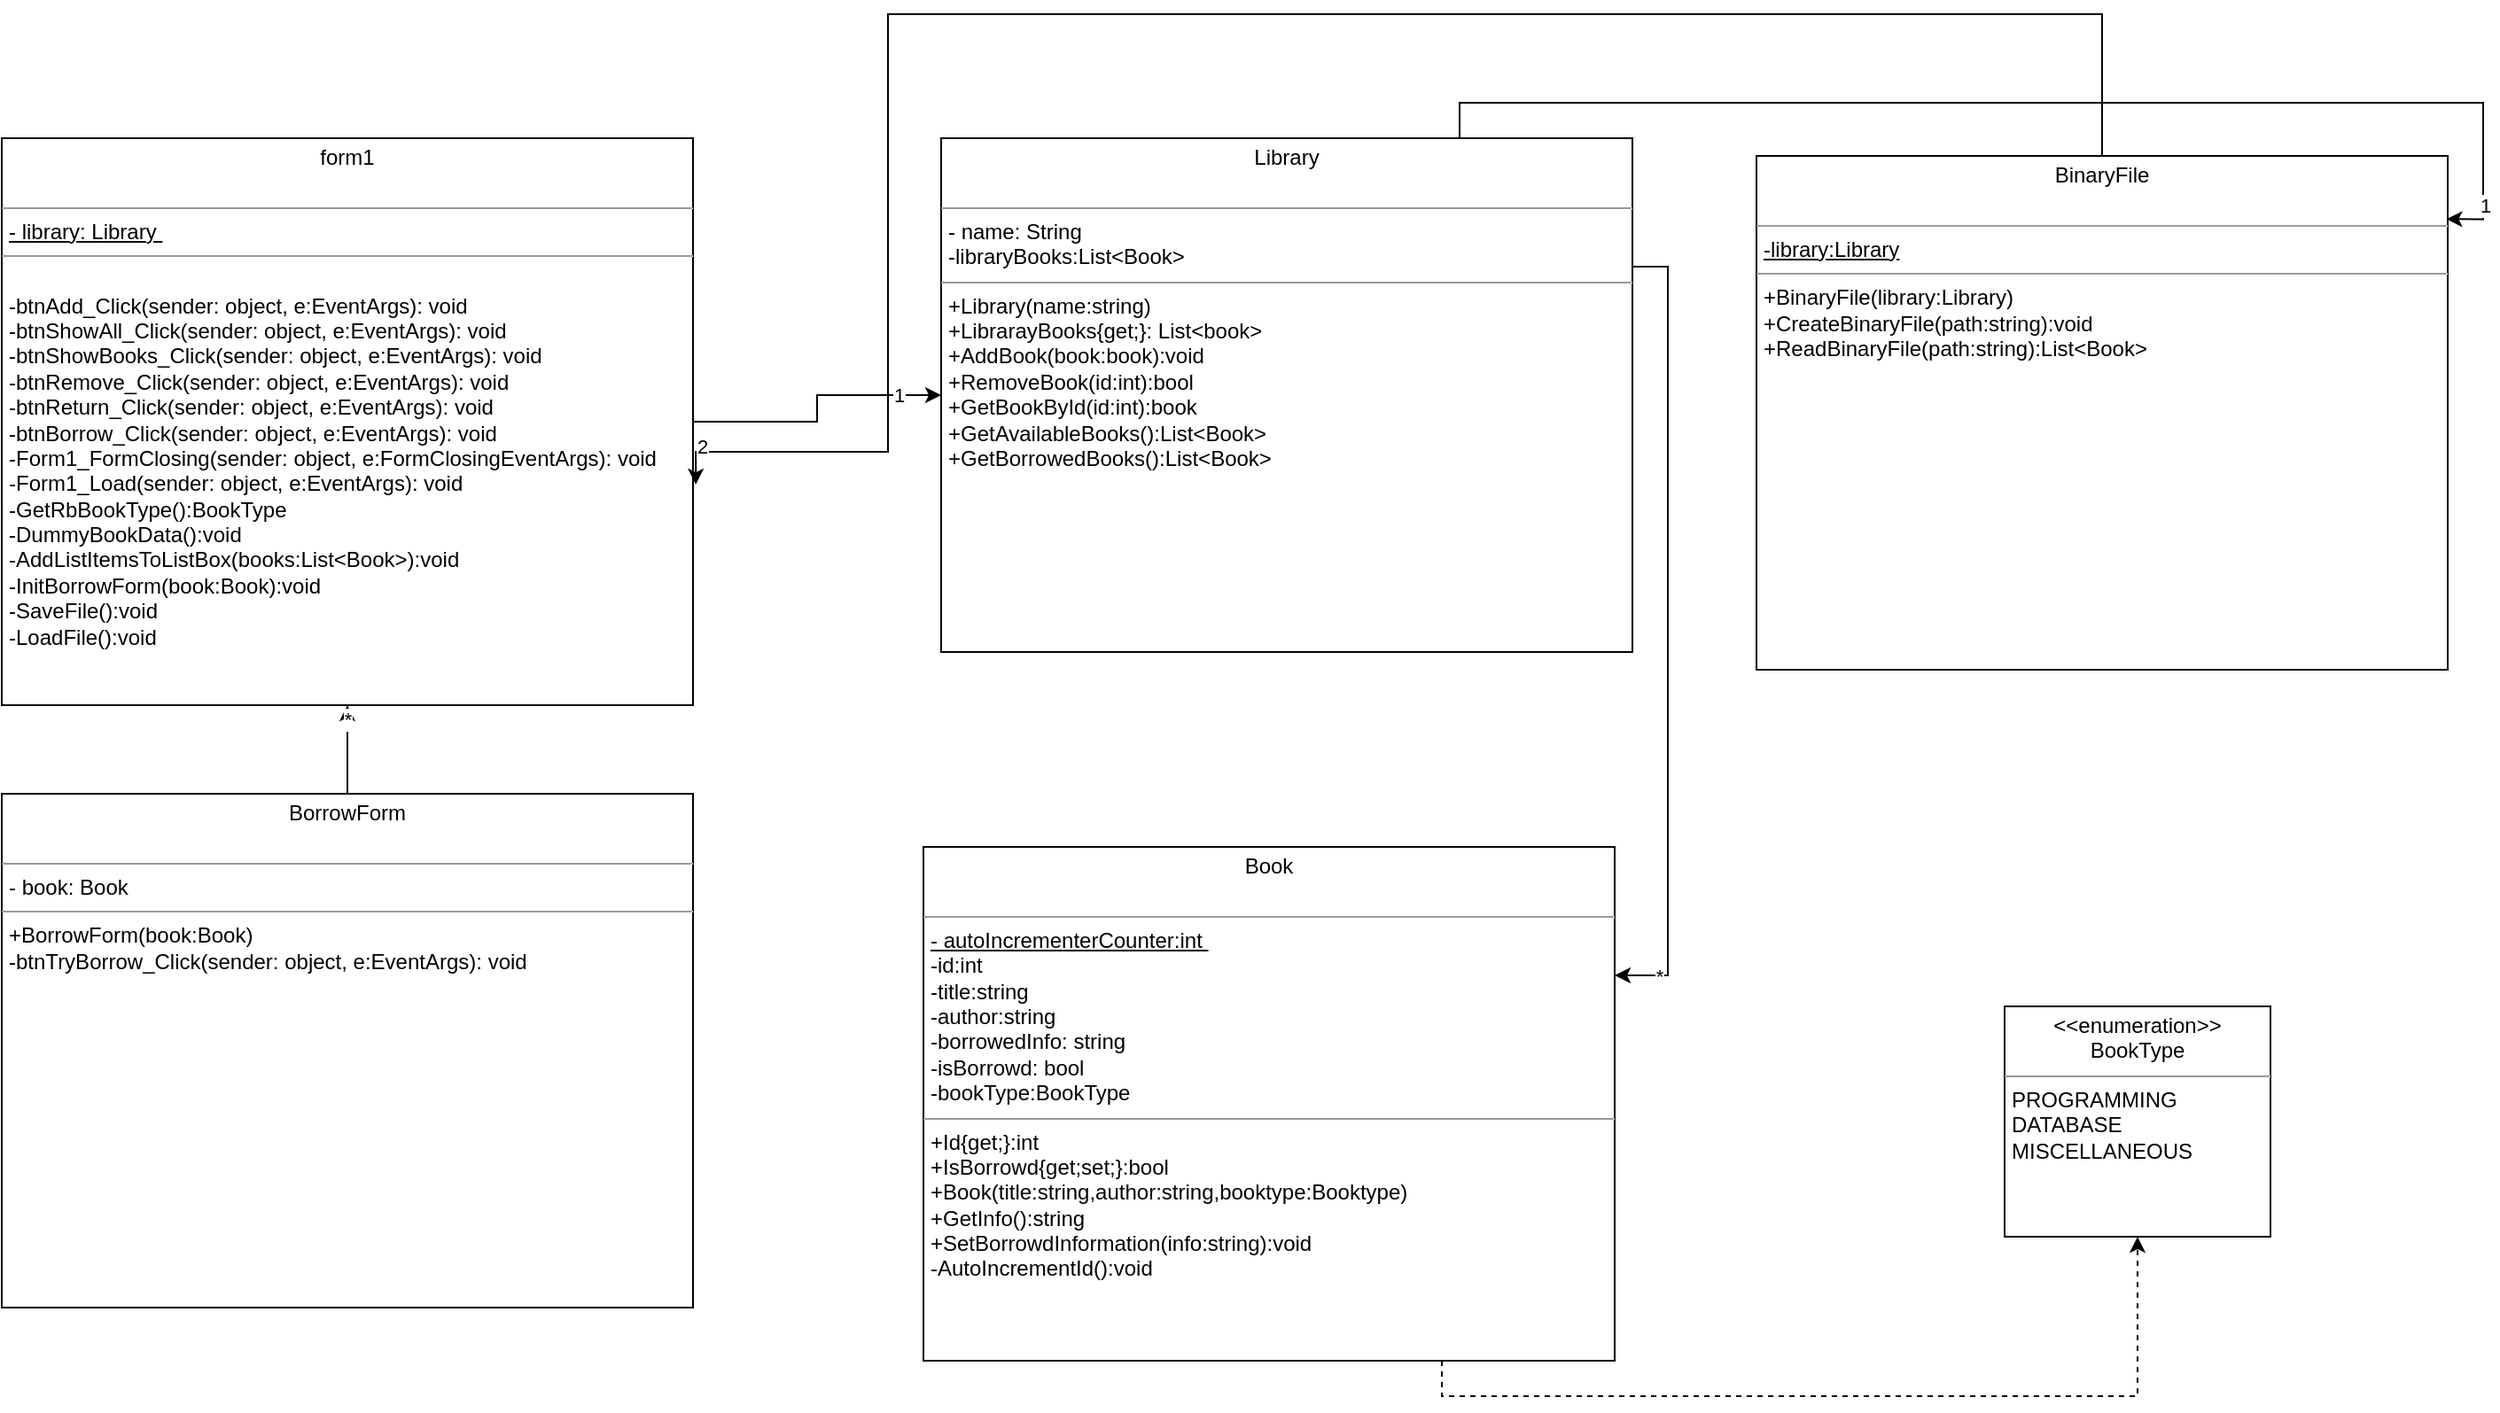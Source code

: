 <mxfile version="20.3.2" type="device"><diagram id="wu6AxWMRJwJKcv4uW_oQ" name="Page-1"><mxGraphModel dx="865" dy="456" grid="1" gridSize="10" guides="1" tooltips="1" connect="1" arrows="1" fold="1" page="1" pageScale="1" pageWidth="850" pageHeight="1100" math="0" shadow="0"><root><mxCell id="0"/><mxCell id="1" parent="0"/><mxCell id="_vSxvXL-i7Stodrz4HDL-15" style="edgeStyle=orthogonalEdgeStyle;rounded=0;orthogonalLoop=1;jettySize=auto;html=1;entryX=0;entryY=0.5;entryDx=0;entryDy=0;" parent="1" source="_vSxvXL-i7Stodrz4HDL-1" target="_vSxvXL-i7Stodrz4HDL-2" edge="1"><mxGeometry relative="1" as="geometry"/></mxCell><mxCell id="_vSxvXL-i7Stodrz4HDL-16" value="1" style="edgeLabel;html=1;align=center;verticalAlign=middle;resizable=0;points=[];" parent="_vSxvXL-i7Stodrz4HDL-15" vertex="1" connectable="0"><mxGeometry x="0.675" relative="1" as="geometry"><mxPoint x="1" as="offset"/></mxGeometry></mxCell><mxCell id="_vSxvXL-i7Stodrz4HDL-1" value="&lt;p style=&quot;margin:0px;margin-top:4px;text-align:center;&quot;&gt;form1&lt;br&gt;&lt;br&gt;&lt;/p&gt;&lt;hr size=&quot;1&quot;&gt;&lt;p style=&quot;margin:0px;margin-left:4px;&quot;&gt;&lt;u&gt;- library: Library&amp;nbsp;&lt;/u&gt;&lt;br&gt;&lt;/p&gt;&lt;hr size=&quot;1&quot;&gt;&lt;p style=&quot;margin:0px;margin-left:4px;&quot;&gt;&lt;br&gt;&lt;/p&gt;&lt;p style=&quot;margin:0px;margin-left:4px;&quot;&gt;-btnAdd_Click(sender: object, e:EventArgs): void&lt;/p&gt;&lt;p style=&quot;margin:0px;margin-left:4px;&quot;&gt;-btnShowAll_Click(sender: object, e:EventArgs): void&lt;br&gt;&lt;/p&gt;&lt;p style=&quot;margin:0px;margin-left:4px;&quot;&gt;-btnShowBooks_Click(sender: object, e:EventArgs): void&lt;br&gt;&lt;/p&gt;&lt;p style=&quot;margin:0px;margin-left:4px;&quot;&gt;-btnRemove_Click(sender: object, e:EventArgs): void&lt;/p&gt;&lt;p style=&quot;margin:0px;margin-left:4px;&quot;&gt;-btnReturn_Click(sender: object, e:EventArgs): void&lt;/p&gt;&lt;p style=&quot;margin:0px;margin-left:4px;&quot;&gt;-btnBorrow_Click(sender: object, e:EventArgs): void&lt;/p&gt;&lt;p style=&quot;margin:0px;margin-left:4px;&quot;&gt;-Form1_FormClosing(sender: object, e:FormClosingEventArgs): void&lt;/p&gt;&lt;p style=&quot;margin: 0px 0px 0px 4px;&quot;&gt;-Form1_Load(sender: object, e:EventArgs): void&lt;/p&gt;&lt;p style=&quot;margin: 0px 0px 0px 4px;&quot;&gt;-GetRbBookType():BookType&lt;/p&gt;&lt;p style=&quot;margin: 0px 0px 0px 4px;&quot;&gt;-DummyBookData():void&lt;/p&gt;&lt;p style=&quot;margin: 0px 0px 0px 4px;&quot;&gt;-AddListItemsToListBox(books:List&amp;lt;Book&amp;gt;):void&lt;/p&gt;&lt;p style=&quot;margin: 0px 0px 0px 4px;&quot;&gt;-InitBorrowForm(book:Book):void&lt;/p&gt;&lt;p style=&quot;margin: 0px 0px 0px 4px;&quot;&gt;-SaveFile():void&lt;/p&gt;&lt;p style=&quot;margin: 0px 0px 0px 4px;&quot;&gt;-LoadFile():void&lt;/p&gt;&lt;p style=&quot;margin: 0px 0px 0px 4px;&quot;&gt;&lt;br&gt;&lt;/p&gt;&lt;div&gt;&lt;br&gt;&lt;/div&gt;&lt;div&gt;&lt;br&gt;&lt;/div&gt;&lt;p style=&quot;margin:0px;margin-left:4px;&quot;&gt;&lt;br&gt;&lt;/p&gt;" style="verticalAlign=top;align=left;overflow=fill;fontSize=12;fontFamily=Helvetica;html=1;" parent="1" vertex="1"><mxGeometry x="110" y="120" width="390" height="320" as="geometry"/></mxCell><mxCell id="_vSxvXL-i7Stodrz4HDL-7" style="edgeStyle=orthogonalEdgeStyle;rounded=0;orthogonalLoop=1;jettySize=auto;html=1;exitX=1;exitY=0.25;exitDx=0;exitDy=0;entryX=1;entryY=0.25;entryDx=0;entryDy=0;" parent="1" source="_vSxvXL-i7Stodrz4HDL-2" target="_vSxvXL-i7Stodrz4HDL-3" edge="1"><mxGeometry relative="1" as="geometry"/></mxCell><mxCell id="_vSxvXL-i7Stodrz4HDL-9" value="*" style="edgeLabel;html=1;align=center;verticalAlign=middle;resizable=0;points=[];" parent="_vSxvXL-i7Stodrz4HDL-7" vertex="1" connectable="0"><mxGeometry x="0.89" relative="1" as="geometry"><mxPoint as="offset"/></mxGeometry></mxCell><mxCell id="_vSxvXL-i7Stodrz4HDL-13" style="edgeStyle=orthogonalEdgeStyle;rounded=0;orthogonalLoop=1;jettySize=auto;html=1;exitX=0.75;exitY=0;exitDx=0;exitDy=0;entryX=0.998;entryY=0.123;entryDx=0;entryDy=0;entryPerimeter=0;" parent="1" source="_vSxvXL-i7Stodrz4HDL-2" target="_vSxvXL-i7Stodrz4HDL-5" edge="1"><mxGeometry relative="1" as="geometry"/></mxCell><mxCell id="_vSxvXL-i7Stodrz4HDL-14" value="1" style="edgeLabel;html=1;align=center;verticalAlign=middle;resizable=0;points=[];" parent="_vSxvXL-i7Stodrz4HDL-13" vertex="1" connectable="0"><mxGeometry x="0.917" y="1" relative="1" as="geometry"><mxPoint as="offset"/></mxGeometry></mxCell><mxCell id="_vSxvXL-i7Stodrz4HDL-2" value="&lt;p style=&quot;margin:0px;margin-top:4px;text-align:center;&quot;&gt;Library&lt;br&gt;&lt;br&gt;&lt;/p&gt;&lt;hr size=&quot;1&quot;&gt;&lt;p style=&quot;margin:0px;margin-left:4px;&quot;&gt;- name: String&lt;br&gt;&lt;/p&gt;&lt;p style=&quot;margin:0px;margin-left:4px;&quot;&gt;-libraryBooks:List&amp;lt;Book&amp;gt;&lt;/p&gt;&lt;hr size=&quot;1&quot;&gt;&lt;p style=&quot;margin:0px;margin-left:4px;&quot;&gt;+Library(name:string)&lt;/p&gt;&lt;p style=&quot;margin:0px;margin-left:4px;&quot;&gt;+LibrarayBooks{get;}: List&amp;lt;book&amp;gt;&lt;/p&gt;&lt;p style=&quot;margin:0px;margin-left:4px;&quot;&gt;+AddBook(book:book):void&lt;/p&gt;&lt;p style=&quot;margin:0px;margin-left:4px;&quot;&gt;+RemoveBook(id:int):bool&lt;/p&gt;&lt;p style=&quot;margin:0px;margin-left:4px;&quot;&gt;+GetBookById(id:int):book&lt;/p&gt;&lt;p style=&quot;margin:0px;margin-left:4px;&quot;&gt;+GetAvailableBooks():List&amp;lt;Book&amp;gt;&lt;/p&gt;&lt;p style=&quot;margin:0px;margin-left:4px;&quot;&gt;+GetBorrowedBooks():List&amp;lt;Book&amp;gt;&lt;/p&gt;&lt;p style=&quot;margin:0px;margin-left:4px;&quot;&gt;&lt;br&gt;&lt;/p&gt;&lt;p style=&quot;margin:0px;margin-left:4px;&quot;&gt;&lt;br&gt;&lt;/p&gt;&lt;div&gt;&lt;br&gt;&lt;/div&gt;&lt;p style=&quot;margin:0px;margin-left:4px;&quot;&gt;&lt;br&gt;&lt;/p&gt;" style="verticalAlign=top;align=left;overflow=fill;fontSize=12;fontFamily=Helvetica;html=1;" parent="1" vertex="1"><mxGeometry x="640" y="120" width="390" height="290" as="geometry"/></mxCell><mxCell id="_vSxvXL-i7Stodrz4HDL-10" style="edgeStyle=orthogonalEdgeStyle;rounded=0;orthogonalLoop=1;jettySize=auto;html=1;exitX=0.75;exitY=1;exitDx=0;exitDy=0;entryX=0.5;entryY=1;entryDx=0;entryDy=0;dashed=1;" parent="1" source="_vSxvXL-i7Stodrz4HDL-3" target="_vSxvXL-i7Stodrz4HDL-6" edge="1"><mxGeometry relative="1" as="geometry"/></mxCell><mxCell id="_vSxvXL-i7Stodrz4HDL-3" value="&lt;p style=&quot;margin:0px;margin-top:4px;text-align:center;&quot;&gt;Book&lt;br&gt;&lt;br&gt;&lt;/p&gt;&lt;hr size=&quot;1&quot;&gt;&lt;p style=&quot;margin:0px;margin-left:4px;&quot;&gt;&lt;u&gt;- autoIncrementerCounter:int&amp;nbsp;&lt;/u&gt;&lt;br&gt;&lt;/p&gt;&lt;p style=&quot;margin:0px;margin-left:4px;&quot;&gt;-id:int&lt;/p&gt;&lt;p style=&quot;margin:0px;margin-left:4px;&quot;&gt;-title:string&lt;/p&gt;&lt;p style=&quot;margin:0px;margin-left:4px;&quot;&gt;-author:string&lt;/p&gt;&lt;p style=&quot;margin:0px;margin-left:4px;&quot;&gt;-borrowedInfo: string&lt;/p&gt;&lt;p style=&quot;margin:0px;margin-left:4px;&quot;&gt;-isBorrowd: bool&lt;/p&gt;&lt;p style=&quot;margin:0px;margin-left:4px;&quot;&gt;-bookType:BookType&lt;/p&gt;&lt;hr size=&quot;1&quot;&gt;&lt;p style=&quot;margin:0px;margin-left:4px;&quot;&gt;+Id{get;}:int&lt;/p&gt;&lt;p style=&quot;margin:0px;margin-left:4px;&quot;&gt;+IsBorrowd{get;set;}:bool&lt;/p&gt;&lt;p style=&quot;margin:0px;margin-left:4px;&quot;&gt;+Book(title:string,author:string,booktype:Booktype)&lt;/p&gt;&lt;p style=&quot;margin:0px;margin-left:4px;&quot;&gt;+GetInfo():string&lt;/p&gt;&lt;p style=&quot;margin:0px;margin-left:4px;&quot;&gt;+SetBorrowdInformation(info:string):void&lt;/p&gt;&lt;p style=&quot;margin:0px;margin-left:4px;&quot;&gt;-AutoIncrementId():void&lt;/p&gt;&lt;p style=&quot;margin:0px;margin-left:4px;&quot;&gt;&lt;br&gt;&lt;/p&gt;&lt;p style=&quot;margin:0px;margin-left:4px;&quot;&gt;&lt;br&gt;&lt;/p&gt;&lt;div&gt;&lt;br&gt;&lt;/div&gt;&lt;p style=&quot;margin:0px;margin-left:4px;&quot;&gt;&lt;br&gt;&lt;/p&gt;" style="verticalAlign=top;align=left;overflow=fill;fontSize=12;fontFamily=Helvetica;html=1;" parent="1" vertex="1"><mxGeometry x="630" y="520" width="390" height="290" as="geometry"/></mxCell><mxCell id="_vSxvXL-i7Stodrz4HDL-17" style="edgeStyle=orthogonalEdgeStyle;rounded=0;orthogonalLoop=1;jettySize=auto;html=1;entryX=1.004;entryY=0.611;entryDx=0;entryDy=0;entryPerimeter=0;" parent="1" source="_vSxvXL-i7Stodrz4HDL-5" target="_vSxvXL-i7Stodrz4HDL-1" edge="1"><mxGeometry relative="1" as="geometry"><Array as="points"><mxPoint x="1295" y="50"/><mxPoint x="610" y="50"/><mxPoint x="610" y="297"/></Array></mxGeometry></mxCell><mxCell id="_vSxvXL-i7Stodrz4HDL-18" value="2" style="edgeLabel;html=1;align=center;verticalAlign=middle;resizable=0;points=[];" parent="_vSxvXL-i7Stodrz4HDL-17" vertex="1" connectable="0"><mxGeometry x="0.964" y="-3" relative="1" as="geometry"><mxPoint x="1" as="offset"/></mxGeometry></mxCell><mxCell id="_vSxvXL-i7Stodrz4HDL-5" value="&lt;p style=&quot;margin:0px;margin-top:4px;text-align:center;&quot;&gt;BinaryFile&lt;br&gt;&lt;br&gt;&lt;/p&gt;&lt;hr size=&quot;1&quot;&gt;&lt;p style=&quot;margin:0px;margin-left:4px;&quot;&gt;&lt;u&gt;-library:Library&lt;/u&gt;&lt;/p&gt;&lt;hr size=&quot;1&quot;&gt;&lt;p style=&quot;margin:0px;margin-left:4px;&quot;&gt;+BinaryFile(library:Library)&lt;/p&gt;&lt;p style=&quot;margin:0px;margin-left:4px;&quot;&gt;+CreateBinaryFile(path:string):void&lt;/p&gt;&lt;p style=&quot;margin:0px;margin-left:4px;&quot;&gt;+ReadBinaryFile(path:string):List&amp;lt;Book&amp;gt;&lt;/p&gt;&lt;p style=&quot;margin:0px;margin-left:4px;&quot;&gt;&lt;br&gt;&lt;/p&gt;&lt;p style=&quot;margin:0px;margin-left:4px;&quot;&gt;&lt;br&gt;&lt;/p&gt;&lt;div&gt;&lt;br&gt;&lt;/div&gt;&lt;p style=&quot;margin:0px;margin-left:4px;&quot;&gt;&lt;br&gt;&lt;/p&gt;" style="verticalAlign=top;align=left;overflow=fill;fontSize=12;fontFamily=Helvetica;html=1;" parent="1" vertex="1"><mxGeometry x="1100" y="130" width="390" height="290" as="geometry"/></mxCell><mxCell id="_vSxvXL-i7Stodrz4HDL-6" value="&lt;p style=&quot;margin:0px;margin-top:4px;text-align:center;&quot;&gt;&amp;lt;&amp;lt;enumeration&amp;gt;&amp;gt;&lt;br&gt;BookType&lt;/p&gt;&lt;hr size=&quot;1&quot;&gt;&lt;p style=&quot;margin:0px;margin-left:4px;&quot;&gt;PROGRAMMING&lt;/p&gt;&lt;p style=&quot;margin:0px;margin-left:4px;&quot;&gt;DATABASE&lt;/p&gt;&lt;p style=&quot;margin:0px;margin-left:4px;&quot;&gt;MISCELLANEOUS&lt;/p&gt;&lt;p style=&quot;margin:0px;margin-left:4px;&quot;&gt;&lt;br&gt;&lt;/p&gt;&lt;p style=&quot;margin:0px;margin-left:4px;&quot;&gt;&lt;br&gt;&lt;/p&gt;&lt;p style=&quot;margin:0px;margin-left:4px;&quot;&gt;&lt;br&gt;&lt;/p&gt;&lt;div&gt;&lt;br&gt;&lt;/div&gt;&lt;p style=&quot;margin:0px;margin-left:4px;&quot;&gt;&lt;br&gt;&lt;/p&gt;" style="verticalAlign=top;align=left;overflow=fill;fontSize=12;fontFamily=Helvetica;html=1;" parent="1" vertex="1"><mxGeometry x="1240" y="610" width="150" height="130" as="geometry"/></mxCell><mxCell id="_vSxvXL-i7Stodrz4HDL-20" value="" style="edgeStyle=orthogonalEdgeStyle;rounded=0;orthogonalLoop=1;jettySize=auto;html=1;" parent="1" source="_vSxvXL-i7Stodrz4HDL-19" target="_vSxvXL-i7Stodrz4HDL-1" edge="1"><mxGeometry relative="1" as="geometry"/></mxCell><mxCell id="_vSxvXL-i7Stodrz4HDL-21" value="*" style="edgeLabel;html=1;align=center;verticalAlign=middle;resizable=0;points=[];" parent="_vSxvXL-i7Stodrz4HDL-20" vertex="1" connectable="0"><mxGeometry x="0.675" relative="1" as="geometry"><mxPoint as="offset"/></mxGeometry></mxCell><mxCell id="_vSxvXL-i7Stodrz4HDL-19" value="&lt;p style=&quot;margin:0px;margin-top:4px;text-align:center;&quot;&gt;BorrowForm&lt;br&gt;&lt;br&gt;&lt;/p&gt;&lt;hr size=&quot;1&quot;&gt;&lt;p style=&quot;margin:0px;margin-left:4px;&quot;&gt;- book: Book&lt;br&gt;&lt;/p&gt;&lt;hr size=&quot;1&quot;&gt;&lt;p style=&quot;margin:0px;margin-left:4px;&quot;&gt;+BorrowForm(book:Book)&lt;/p&gt;&lt;p style=&quot;margin:0px;margin-left:4px;&quot;&gt;-btnTryBorrow_Click(sender: object, e:EventArgs): void&lt;br&gt;&lt;/p&gt;&lt;p style=&quot;margin:0px;margin-left:4px;&quot;&gt;&lt;br&gt;&lt;/p&gt;&lt;p style=&quot;margin:0px;margin-left:4px;&quot;&gt;&lt;br&gt;&lt;/p&gt;&lt;p style=&quot;margin:0px;margin-left:4px;&quot;&gt;&lt;br&gt;&lt;/p&gt;&lt;div&gt;&lt;br&gt;&lt;/div&gt;&lt;p style=&quot;margin:0px;margin-left:4px;&quot;&gt;&lt;br&gt;&lt;/p&gt;" style="verticalAlign=top;align=left;overflow=fill;fontSize=12;fontFamily=Helvetica;html=1;" parent="1" vertex="1"><mxGeometry x="110" y="490" width="390" height="290" as="geometry"/></mxCell></root></mxGraphModel></diagram></mxfile>